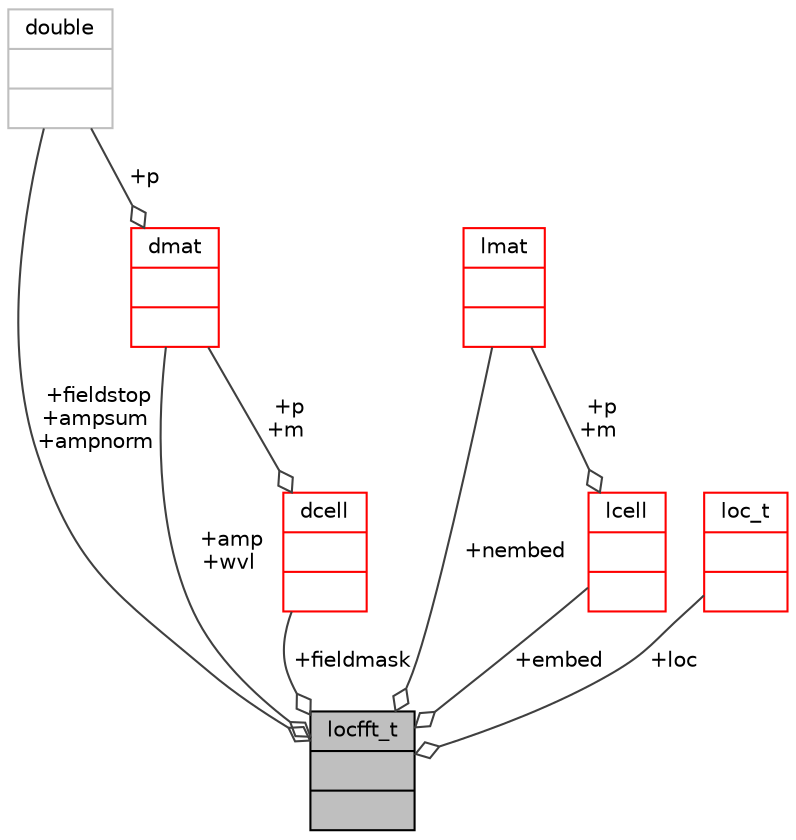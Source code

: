 digraph "locfft_t"
{
 // INTERACTIVE_SVG=YES
  bgcolor="transparent";
  edge [fontname="Helvetica",fontsize="10",labelfontname="Helvetica",labelfontsize="10"];
  node [fontname="Helvetica",fontsize="10",shape=record];
  Node1 [label="{locfft_t\n||}",height=0.2,width=0.4,color="black", fillcolor="grey75", style="filled", fontcolor="black"];
  Node2 -> Node1 [color="grey25",fontsize="10",style="solid",label=" +fieldmask" ,arrowhead="odiamond",fontname="Helvetica"];
  Node2 [label="{dcell\n||}",height=0.2,width=0.4,color="red",URL="$df/def/type_8h.html#df/d47/structdcell"];
  Node10 -> Node2 [color="grey25",fontsize="10",style="solid",label=" +p\n+m" ,arrowhead="odiamond",fontname="Helvetica"];
  Node10 [label="{dmat\n||}",height=0.2,width=0.4,color="red",URL="$d3/d27/structdmat.html"];
  Node13 -> Node10 [color="grey25",fontsize="10",style="solid",label=" +p" ,arrowhead="odiamond",fontname="Helvetica"];
  Node13 [label="{double\n||}",height=0.2,width=0.4,color="grey75"];
  Node13 -> Node1 [color="grey25",fontsize="10",style="solid",label=" +fieldstop\n+ampsum\n+ampnorm" ,arrowhead="odiamond",fontname="Helvetica"];
  Node17 -> Node1 [color="grey25",fontsize="10",style="solid",label=" +nembed" ,arrowhead="odiamond",fontname="Helvetica"];
  Node17 [label="{lmat\n||}",height=0.2,width=0.4,color="red",URL="$d7/da0/structlmat.html"];
  Node18 -> Node1 [color="grey25",fontsize="10",style="solid",label=" +embed" ,arrowhead="odiamond",fontname="Helvetica"];
  Node18 [label="{lcell\n||}",height=0.2,width=0.4,color="red",URL="$df/def/type_8h.html#db/d4d/structlcell"];
  Node17 -> Node18 [color="grey25",fontsize="10",style="solid",label=" +p\n+m" ,arrowhead="odiamond",fontname="Helvetica"];
  Node10 -> Node1 [color="grey25",fontsize="10",style="solid",label=" +amp\n+wvl" ,arrowhead="odiamond",fontname="Helvetica"];
  Node19 -> Node1 [color="grey25",fontsize="10",style="solid",label=" +loc" ,arrowhead="odiamond",fontname="Helvetica"];
  Node19 [label="{loc_t\n||}",height=0.2,width=0.4,color="red",URL="$df/def/type_8h.html#da/ddc/structloc__t"];
}
